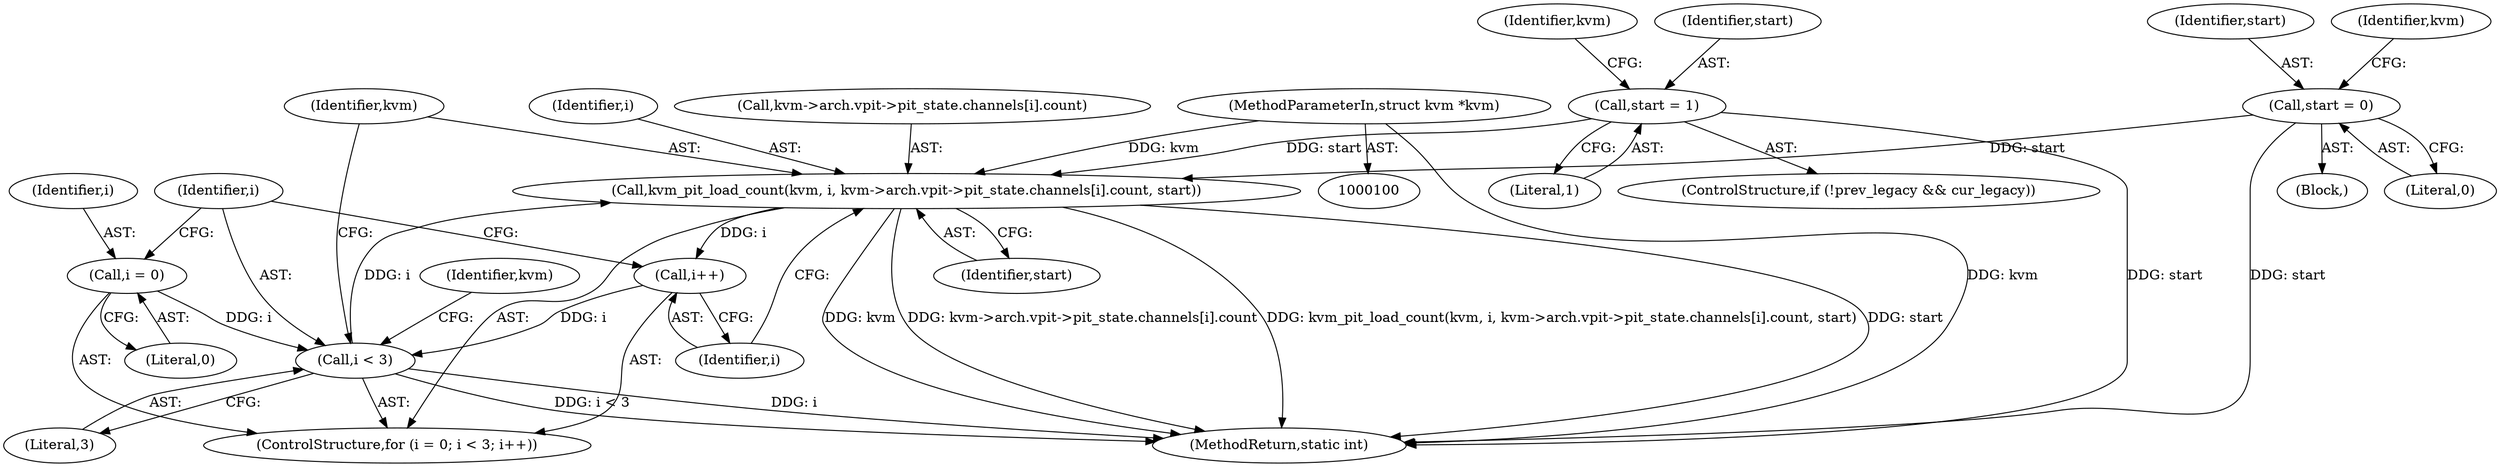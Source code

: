 digraph "0_linux_0185604c2d82c560dab2f2933a18f797e74ab5a8_0@array" {
"1000197" [label="(Call,kvm_pit_load_count(kvm, i, kvm->arch.vpit->pit_state.channels[i].count, start))"];
"1000101" [label="(MethodParameterIn,struct kvm *kvm)"];
"1000192" [label="(Call,i < 3)"];
"1000189" [label="(Call,i = 0)"];
"1000195" [label="(Call,i++)"];
"1000197" [label="(Call,kvm_pit_load_count(kvm, i, kvm->arch.vpit->pit_state.channels[i].count, start))"];
"1000147" [label="(Call,start = 1)"];
"1000105" [label="(Call,start = 0)"];
"1000198" [label="(Identifier,kvm)"];
"1000197" [label="(Call,kvm_pit_load_count(kvm, i, kvm->arch.vpit->pit_state.channels[i].count, start))"];
"1000103" [label="(Block,)"];
"1000156" [label="(Identifier,kvm)"];
"1000191" [label="(Literal,0)"];
"1000142" [label="(ControlStructure,if (!prev_legacy && cur_legacy))"];
"1000213" [label="(Identifier,start)"];
"1000194" [label="(Literal,3)"];
"1000199" [label="(Identifier,i)"];
"1000189" [label="(Call,i = 0)"];
"1000148" [label="(Identifier,start)"];
"1000192" [label="(Call,i < 3)"];
"1000107" [label="(Literal,0)"];
"1000188" [label="(ControlStructure,for (i = 0; i < 3; i++))"];
"1000200" [label="(Call,kvm->arch.vpit->pit_state.channels[i].count)"];
"1000196" [label="(Identifier,i)"];
"1000149" [label="(Literal,1)"];
"1000190" [label="(Identifier,i)"];
"1000195" [label="(Call,i++)"];
"1000220" [label="(Identifier,kvm)"];
"1000227" [label="(MethodReturn,static int)"];
"1000147" [label="(Call,start = 1)"];
"1000101" [label="(MethodParameterIn,struct kvm *kvm)"];
"1000105" [label="(Call,start = 0)"];
"1000193" [label="(Identifier,i)"];
"1000106" [label="(Identifier,start)"];
"1000117" [label="(Identifier,kvm)"];
"1000197" -> "1000188"  [label="AST: "];
"1000197" -> "1000213"  [label="CFG: "];
"1000198" -> "1000197"  [label="AST: "];
"1000199" -> "1000197"  [label="AST: "];
"1000200" -> "1000197"  [label="AST: "];
"1000213" -> "1000197"  [label="AST: "];
"1000196" -> "1000197"  [label="CFG: "];
"1000197" -> "1000227"  [label="DDG: kvm->arch.vpit->pit_state.channels[i].count"];
"1000197" -> "1000227"  [label="DDG: kvm_pit_load_count(kvm, i, kvm->arch.vpit->pit_state.channels[i].count, start)"];
"1000197" -> "1000227"  [label="DDG: start"];
"1000197" -> "1000227"  [label="DDG: kvm"];
"1000197" -> "1000195"  [label="DDG: i"];
"1000101" -> "1000197"  [label="DDG: kvm"];
"1000192" -> "1000197"  [label="DDG: i"];
"1000147" -> "1000197"  [label="DDG: start"];
"1000105" -> "1000197"  [label="DDG: start"];
"1000101" -> "1000100"  [label="AST: "];
"1000101" -> "1000227"  [label="DDG: kvm"];
"1000192" -> "1000188"  [label="AST: "];
"1000192" -> "1000194"  [label="CFG: "];
"1000193" -> "1000192"  [label="AST: "];
"1000194" -> "1000192"  [label="AST: "];
"1000198" -> "1000192"  [label="CFG: "];
"1000220" -> "1000192"  [label="CFG: "];
"1000192" -> "1000227"  [label="DDG: i"];
"1000192" -> "1000227"  [label="DDG: i < 3"];
"1000189" -> "1000192"  [label="DDG: i"];
"1000195" -> "1000192"  [label="DDG: i"];
"1000189" -> "1000188"  [label="AST: "];
"1000189" -> "1000191"  [label="CFG: "];
"1000190" -> "1000189"  [label="AST: "];
"1000191" -> "1000189"  [label="AST: "];
"1000193" -> "1000189"  [label="CFG: "];
"1000195" -> "1000188"  [label="AST: "];
"1000195" -> "1000196"  [label="CFG: "];
"1000196" -> "1000195"  [label="AST: "];
"1000193" -> "1000195"  [label="CFG: "];
"1000147" -> "1000142"  [label="AST: "];
"1000147" -> "1000149"  [label="CFG: "];
"1000148" -> "1000147"  [label="AST: "];
"1000149" -> "1000147"  [label="AST: "];
"1000156" -> "1000147"  [label="CFG: "];
"1000147" -> "1000227"  [label="DDG: start"];
"1000105" -> "1000103"  [label="AST: "];
"1000105" -> "1000107"  [label="CFG: "];
"1000106" -> "1000105"  [label="AST: "];
"1000107" -> "1000105"  [label="AST: "];
"1000117" -> "1000105"  [label="CFG: "];
"1000105" -> "1000227"  [label="DDG: start"];
}

